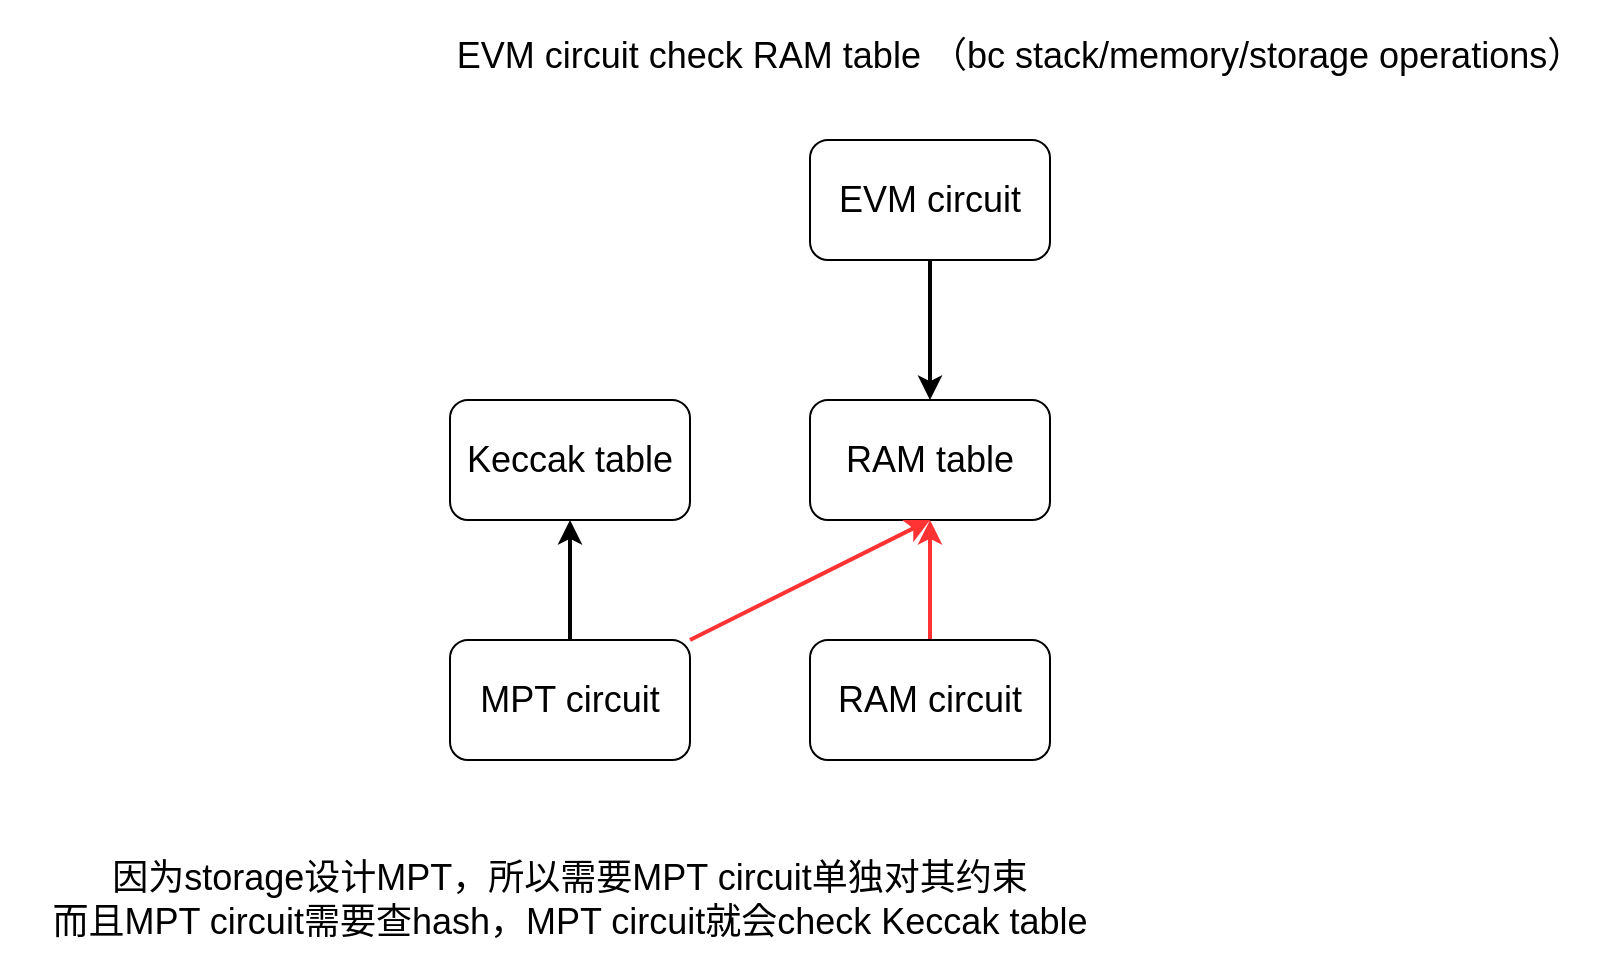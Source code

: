 <mxfile version="20.0.1" type="github">
  <diagram id="ObhMipMzzlqMjiDfWady" name="Page-1">
    <mxGraphModel dx="1808" dy="644" grid="1" gridSize="10" guides="1" tooltips="1" connect="1" arrows="1" fold="1" page="1" pageScale="1" pageWidth="850" pageHeight="1100" math="0" shadow="0">
      <root>
        <mxCell id="0" />
        <mxCell id="1" parent="0" />
        <mxCell id="Z81ZQtHsPa9Lhxw4W7nD-1" value="&lt;font style=&quot;font-size: 18px;&quot;&gt;RAM table&lt;/font&gt;" style="rounded=1;whiteSpace=wrap;html=1;" vertex="1" parent="1">
          <mxGeometry x="280" y="200" width="120" height="60" as="geometry" />
        </mxCell>
        <mxCell id="Z81ZQtHsPa9Lhxw4W7nD-10" value="" style="edgeStyle=orthogonalEdgeStyle;rounded=0;orthogonalLoop=1;jettySize=auto;html=1;fontSize=18;strokeColor=default;strokeWidth=2;" edge="1" parent="1" source="Z81ZQtHsPa9Lhxw4W7nD-2" target="Z81ZQtHsPa9Lhxw4W7nD-3">
          <mxGeometry relative="1" as="geometry" />
        </mxCell>
        <mxCell id="Z81ZQtHsPa9Lhxw4W7nD-2" value="&lt;font style=&quot;font-size: 18px;&quot;&gt;MPT circuit&lt;/font&gt;" style="rounded=1;whiteSpace=wrap;html=1;" vertex="1" parent="1">
          <mxGeometry x="100" y="320" width="120" height="60" as="geometry" />
        </mxCell>
        <mxCell id="Z81ZQtHsPa9Lhxw4W7nD-3" value="&lt;font style=&quot;font-size: 18px;&quot;&gt;Keccak table&lt;/font&gt;" style="rounded=1;whiteSpace=wrap;html=1;" vertex="1" parent="1">
          <mxGeometry x="100" y="200" width="120" height="60" as="geometry" />
        </mxCell>
        <mxCell id="Z81ZQtHsPa9Lhxw4W7nD-4" value="&lt;font style=&quot;font-size: 18px;&quot;&gt;EVM circuit&lt;/font&gt;" style="rounded=1;whiteSpace=wrap;html=1;" vertex="1" parent="1">
          <mxGeometry x="280" y="70" width="120" height="60" as="geometry" />
        </mxCell>
        <mxCell id="Z81ZQtHsPa9Lhxw4W7nD-5" value="" style="endArrow=classic;html=1;rounded=0;fontSize=18;exitX=0.5;exitY=1;exitDx=0;exitDy=0;entryX=0.5;entryY=0;entryDx=0;entryDy=0;strokeWidth=2;" edge="1" parent="1" source="Z81ZQtHsPa9Lhxw4W7nD-4" target="Z81ZQtHsPa9Lhxw4W7nD-1">
          <mxGeometry width="50" height="50" relative="1" as="geometry">
            <mxPoint x="400" y="340" as="sourcePoint" />
            <mxPoint x="450" y="290" as="targetPoint" />
          </mxGeometry>
        </mxCell>
        <mxCell id="Z81ZQtHsPa9Lhxw4W7nD-6" value="" style="endArrow=classic;html=1;rounded=0;fontSize=18;strokeWidth=2;strokeColor=#FF3333;exitX=1;exitY=0;exitDx=0;exitDy=0;entryX=0.5;entryY=1;entryDx=0;entryDy=0;" edge="1" parent="1" source="Z81ZQtHsPa9Lhxw4W7nD-2" target="Z81ZQtHsPa9Lhxw4W7nD-1">
          <mxGeometry width="50" height="50" relative="1" as="geometry">
            <mxPoint x="400" y="340" as="sourcePoint" />
            <mxPoint x="450" y="290" as="targetPoint" />
          </mxGeometry>
        </mxCell>
        <mxCell id="Z81ZQtHsPa9Lhxw4W7nD-8" value="" style="edgeStyle=orthogonalEdgeStyle;rounded=0;orthogonalLoop=1;jettySize=auto;html=1;fontSize=18;strokeColor=#FF3333;strokeWidth=2;" edge="1" parent="1" source="Z81ZQtHsPa9Lhxw4W7nD-7" target="Z81ZQtHsPa9Lhxw4W7nD-1">
          <mxGeometry relative="1" as="geometry" />
        </mxCell>
        <mxCell id="Z81ZQtHsPa9Lhxw4W7nD-7" value="&lt;font style=&quot;font-size: 18px;&quot;&gt;RAM circuit&lt;/font&gt;" style="rounded=1;whiteSpace=wrap;html=1;" vertex="1" parent="1">
          <mxGeometry x="280" y="320" width="120" height="60" as="geometry" />
        </mxCell>
        <mxCell id="Z81ZQtHsPa9Lhxw4W7nD-11" value="EVM circuit check RAM table （bc stack/memory/storage operations）" style="text;html=1;strokeColor=none;fillColor=none;align=center;verticalAlign=middle;whiteSpace=wrap;rounded=0;fontSize=18;" vertex="1" parent="1">
          <mxGeometry x="90" width="590" height="55" as="geometry" />
        </mxCell>
        <mxCell id="Z81ZQtHsPa9Lhxw4W7nD-13" value="因为storage设计MPT，所以需要MPT circuit单独对其约束&lt;br&gt;而且MPT circuit需要查hash，MPT circuit就会check Keccak table" style="text;html=1;strokeColor=none;fillColor=none;align=center;verticalAlign=middle;whiteSpace=wrap;rounded=0;fontSize=18;" vertex="1" parent="1">
          <mxGeometry x="-125" y="420" width="570" height="60" as="geometry" />
        </mxCell>
      </root>
    </mxGraphModel>
  </diagram>
</mxfile>
